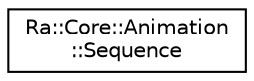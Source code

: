 digraph "Graphical Class Hierarchy"
{
 // INTERACTIVE_SVG=YES
 // LATEX_PDF_SIZE
  edge [fontname="Helvetica",fontsize="10",labelfontname="Helvetica",labelfontsize="10"];
  node [fontname="Helvetica",fontsize="10",shape=record];
  rankdir="LR";
  Node0 [label="Ra::Core::Animation\l::Sequence",height=0.2,width=0.4,color="black", fillcolor="white", style="filled",URL="$classRa_1_1Core_1_1Animation_1_1Sequence.html",tooltip=" "];
}
